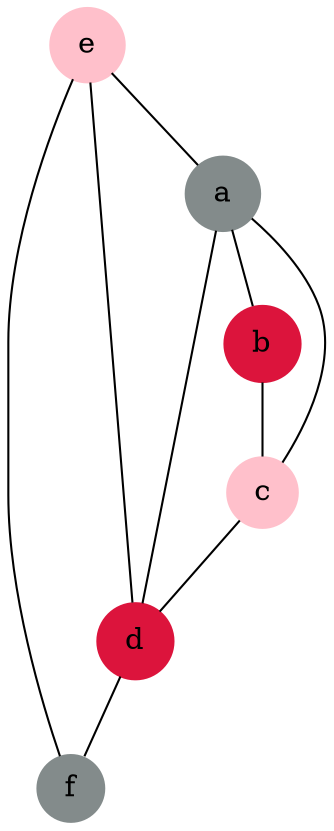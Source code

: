 graph G { 
graph [splines = true] node [height=0.4 shape=circle style=filled]
f [ color= azure4] ;
d [ color= crimson] ;
e [ color= pink] ;
b [ color= crimson] ;
c [ color= pink] ;
a [ color= azure4] ;
d -- f;
e -- a;
e -- d;
e -- f;
b -- c;
c -- d;
a -- b;
a -- d;
a -- c;
}